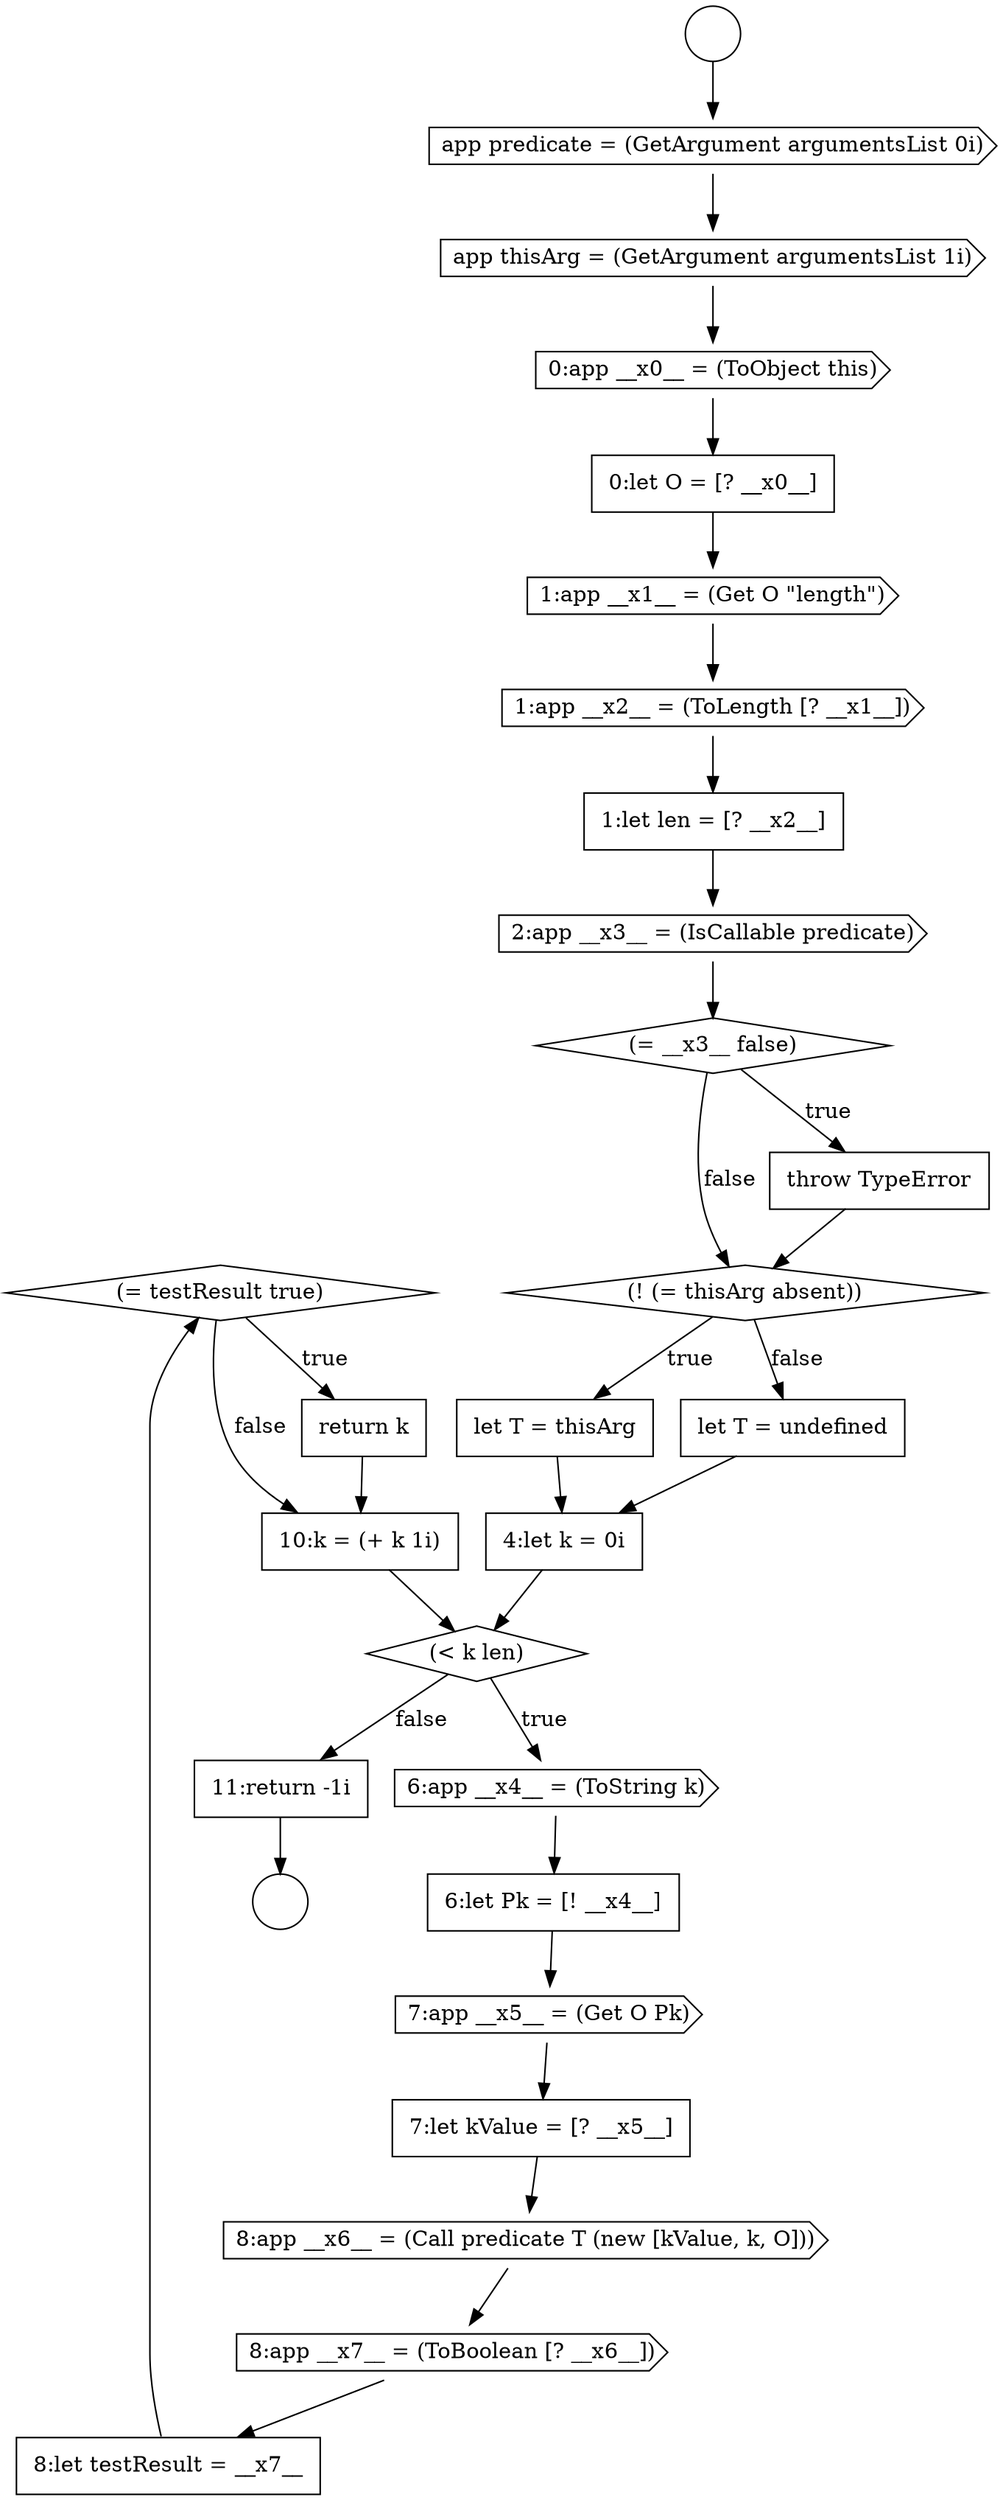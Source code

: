 digraph {
  node15055 [shape=diamond, label=<<font color="black">(= testResult true)</font>> color="black" fillcolor="white" style=filled]
  node15045 [shape=none, margin=0, label=<<font color="black">
    <table border="0" cellborder="1" cellspacing="0" cellpadding="10">
      <tr><td align="left">let T = undefined</td></tr>
    </table>
  </font>> color="black" fillcolor="white" style=filled]
  node15032 [shape=circle label=" " color="black" fillcolor="white" style=filled]
  node15033 [shape=cds, label=<<font color="black">app predicate = (GetArgument argumentsList 0i)</font>> color="black" fillcolor="white" style=filled]
  node15040 [shape=cds, label=<<font color="black">2:app __x3__ = (IsCallable predicate)</font>> color="black" fillcolor="white" style=filled]
  node15041 [shape=diamond, label=<<font color="black">(= __x3__ false)</font>> color="black" fillcolor="white" style=filled]
  node15046 [shape=none, margin=0, label=<<font color="black">
    <table border="0" cellborder="1" cellspacing="0" cellpadding="10">
      <tr><td align="left">4:let k = 0i</td></tr>
    </table>
  </font>> color="black" fillcolor="white" style=filled]
  node15050 [shape=cds, label=<<font color="black">7:app __x5__ = (Get O Pk)</font>> color="black" fillcolor="white" style=filled]
  node15037 [shape=cds, label=<<font color="black">1:app __x1__ = (Get O &quot;length&quot;)</font>> color="black" fillcolor="white" style=filled]
  node15057 [shape=none, margin=0, label=<<font color="black">
    <table border="0" cellborder="1" cellspacing="0" cellpadding="10">
      <tr><td align="left">10:k = (+ k 1i)</td></tr>
    </table>
  </font>> color="black" fillcolor="white" style=filled]
  node15036 [shape=none, margin=0, label=<<font color="black">
    <table border="0" cellborder="1" cellspacing="0" cellpadding="10">
      <tr><td align="left">0:let O = [? __x0__]</td></tr>
    </table>
  </font>> color="black" fillcolor="white" style=filled]
  node15049 [shape=none, margin=0, label=<<font color="black">
    <table border="0" cellborder="1" cellspacing="0" cellpadding="10">
      <tr><td align="left">6:let Pk = [! __x4__]</td></tr>
    </table>
  </font>> color="black" fillcolor="white" style=filled]
  node15043 [shape=diamond, label=<<font color="black">(! (= thisArg absent))</font>> color="black" fillcolor="white" style=filled]
  node15031 [shape=circle label=" " color="black" fillcolor="white" style=filled]
  node15052 [shape=cds, label=<<font color="black">8:app __x6__ = (Call predicate T (new [kValue, k, O]))</font>> color="black" fillcolor="white" style=filled]
  node15044 [shape=none, margin=0, label=<<font color="black">
    <table border="0" cellborder="1" cellspacing="0" cellpadding="10">
      <tr><td align="left">let T = thisArg</td></tr>
    </table>
  </font>> color="black" fillcolor="white" style=filled]
  node15034 [shape=cds, label=<<font color="black">app thisArg = (GetArgument argumentsList 1i)</font>> color="black" fillcolor="white" style=filled]
  node15051 [shape=none, margin=0, label=<<font color="black">
    <table border="0" cellborder="1" cellspacing="0" cellpadding="10">
      <tr><td align="left">7:let kValue = [? __x5__]</td></tr>
    </table>
  </font>> color="black" fillcolor="white" style=filled]
  node15054 [shape=none, margin=0, label=<<font color="black">
    <table border="0" cellborder="1" cellspacing="0" cellpadding="10">
      <tr><td align="left">8:let testResult = __x7__</td></tr>
    </table>
  </font>> color="black" fillcolor="white" style=filled]
  node15047 [shape=diamond, label=<<font color="black">(&lt; k len)</font>> color="black" fillcolor="white" style=filled]
  node15039 [shape=none, margin=0, label=<<font color="black">
    <table border="0" cellborder="1" cellspacing="0" cellpadding="10">
      <tr><td align="left">1:let len = [? __x2__]</td></tr>
    </table>
  </font>> color="black" fillcolor="white" style=filled]
  node15042 [shape=none, margin=0, label=<<font color="black">
    <table border="0" cellborder="1" cellspacing="0" cellpadding="10">
      <tr><td align="left">throw TypeError</td></tr>
    </table>
  </font>> color="black" fillcolor="white" style=filled]
  node15048 [shape=cds, label=<<font color="black">6:app __x4__ = (ToString k)</font>> color="black" fillcolor="white" style=filled]
  node15038 [shape=cds, label=<<font color="black">1:app __x2__ = (ToLength [? __x1__])</font>> color="black" fillcolor="white" style=filled]
  node15053 [shape=cds, label=<<font color="black">8:app __x7__ = (ToBoolean [? __x6__])</font>> color="black" fillcolor="white" style=filled]
  node15058 [shape=none, margin=0, label=<<font color="black">
    <table border="0" cellborder="1" cellspacing="0" cellpadding="10">
      <tr><td align="left">11:return -1i</td></tr>
    </table>
  </font>> color="black" fillcolor="white" style=filled]
  node15035 [shape=cds, label=<<font color="black">0:app __x0__ = (ToObject this)</font>> color="black" fillcolor="white" style=filled]
  node15056 [shape=none, margin=0, label=<<font color="black">
    <table border="0" cellborder="1" cellspacing="0" cellpadding="10">
      <tr><td align="left">return k</td></tr>
    </table>
  </font>> color="black" fillcolor="white" style=filled]
  node15057 -> node15047 [ color="black"]
  node15039 -> node15040 [ color="black"]
  node15050 -> node15051 [ color="black"]
  node15054 -> node15055 [ color="black"]
  node15046 -> node15047 [ color="black"]
  node15042 -> node15043 [ color="black"]
  node15053 -> node15054 [ color="black"]
  node15033 -> node15034 [ color="black"]
  node15041 -> node15042 [label=<<font color="black">true</font>> color="black"]
  node15041 -> node15043 [label=<<font color="black">false</font>> color="black"]
  node15056 -> node15057 [ color="black"]
  node15043 -> node15044 [label=<<font color="black">true</font>> color="black"]
  node15043 -> node15045 [label=<<font color="black">false</font>> color="black"]
  node15044 -> node15046 [ color="black"]
  node15037 -> node15038 [ color="black"]
  node15048 -> node15049 [ color="black"]
  node15051 -> node15052 [ color="black"]
  node15047 -> node15048 [label=<<font color="black">true</font>> color="black"]
  node15047 -> node15058 [label=<<font color="black">false</font>> color="black"]
  node15040 -> node15041 [ color="black"]
  node15038 -> node15039 [ color="black"]
  node15049 -> node15050 [ color="black"]
  node15045 -> node15046 [ color="black"]
  node15036 -> node15037 [ color="black"]
  node15055 -> node15056 [label=<<font color="black">true</font>> color="black"]
  node15055 -> node15057 [label=<<font color="black">false</font>> color="black"]
  node15058 -> node15032 [ color="black"]
  node15035 -> node15036 [ color="black"]
  node15034 -> node15035 [ color="black"]
  node15052 -> node15053 [ color="black"]
  node15031 -> node15033 [ color="black"]
}
